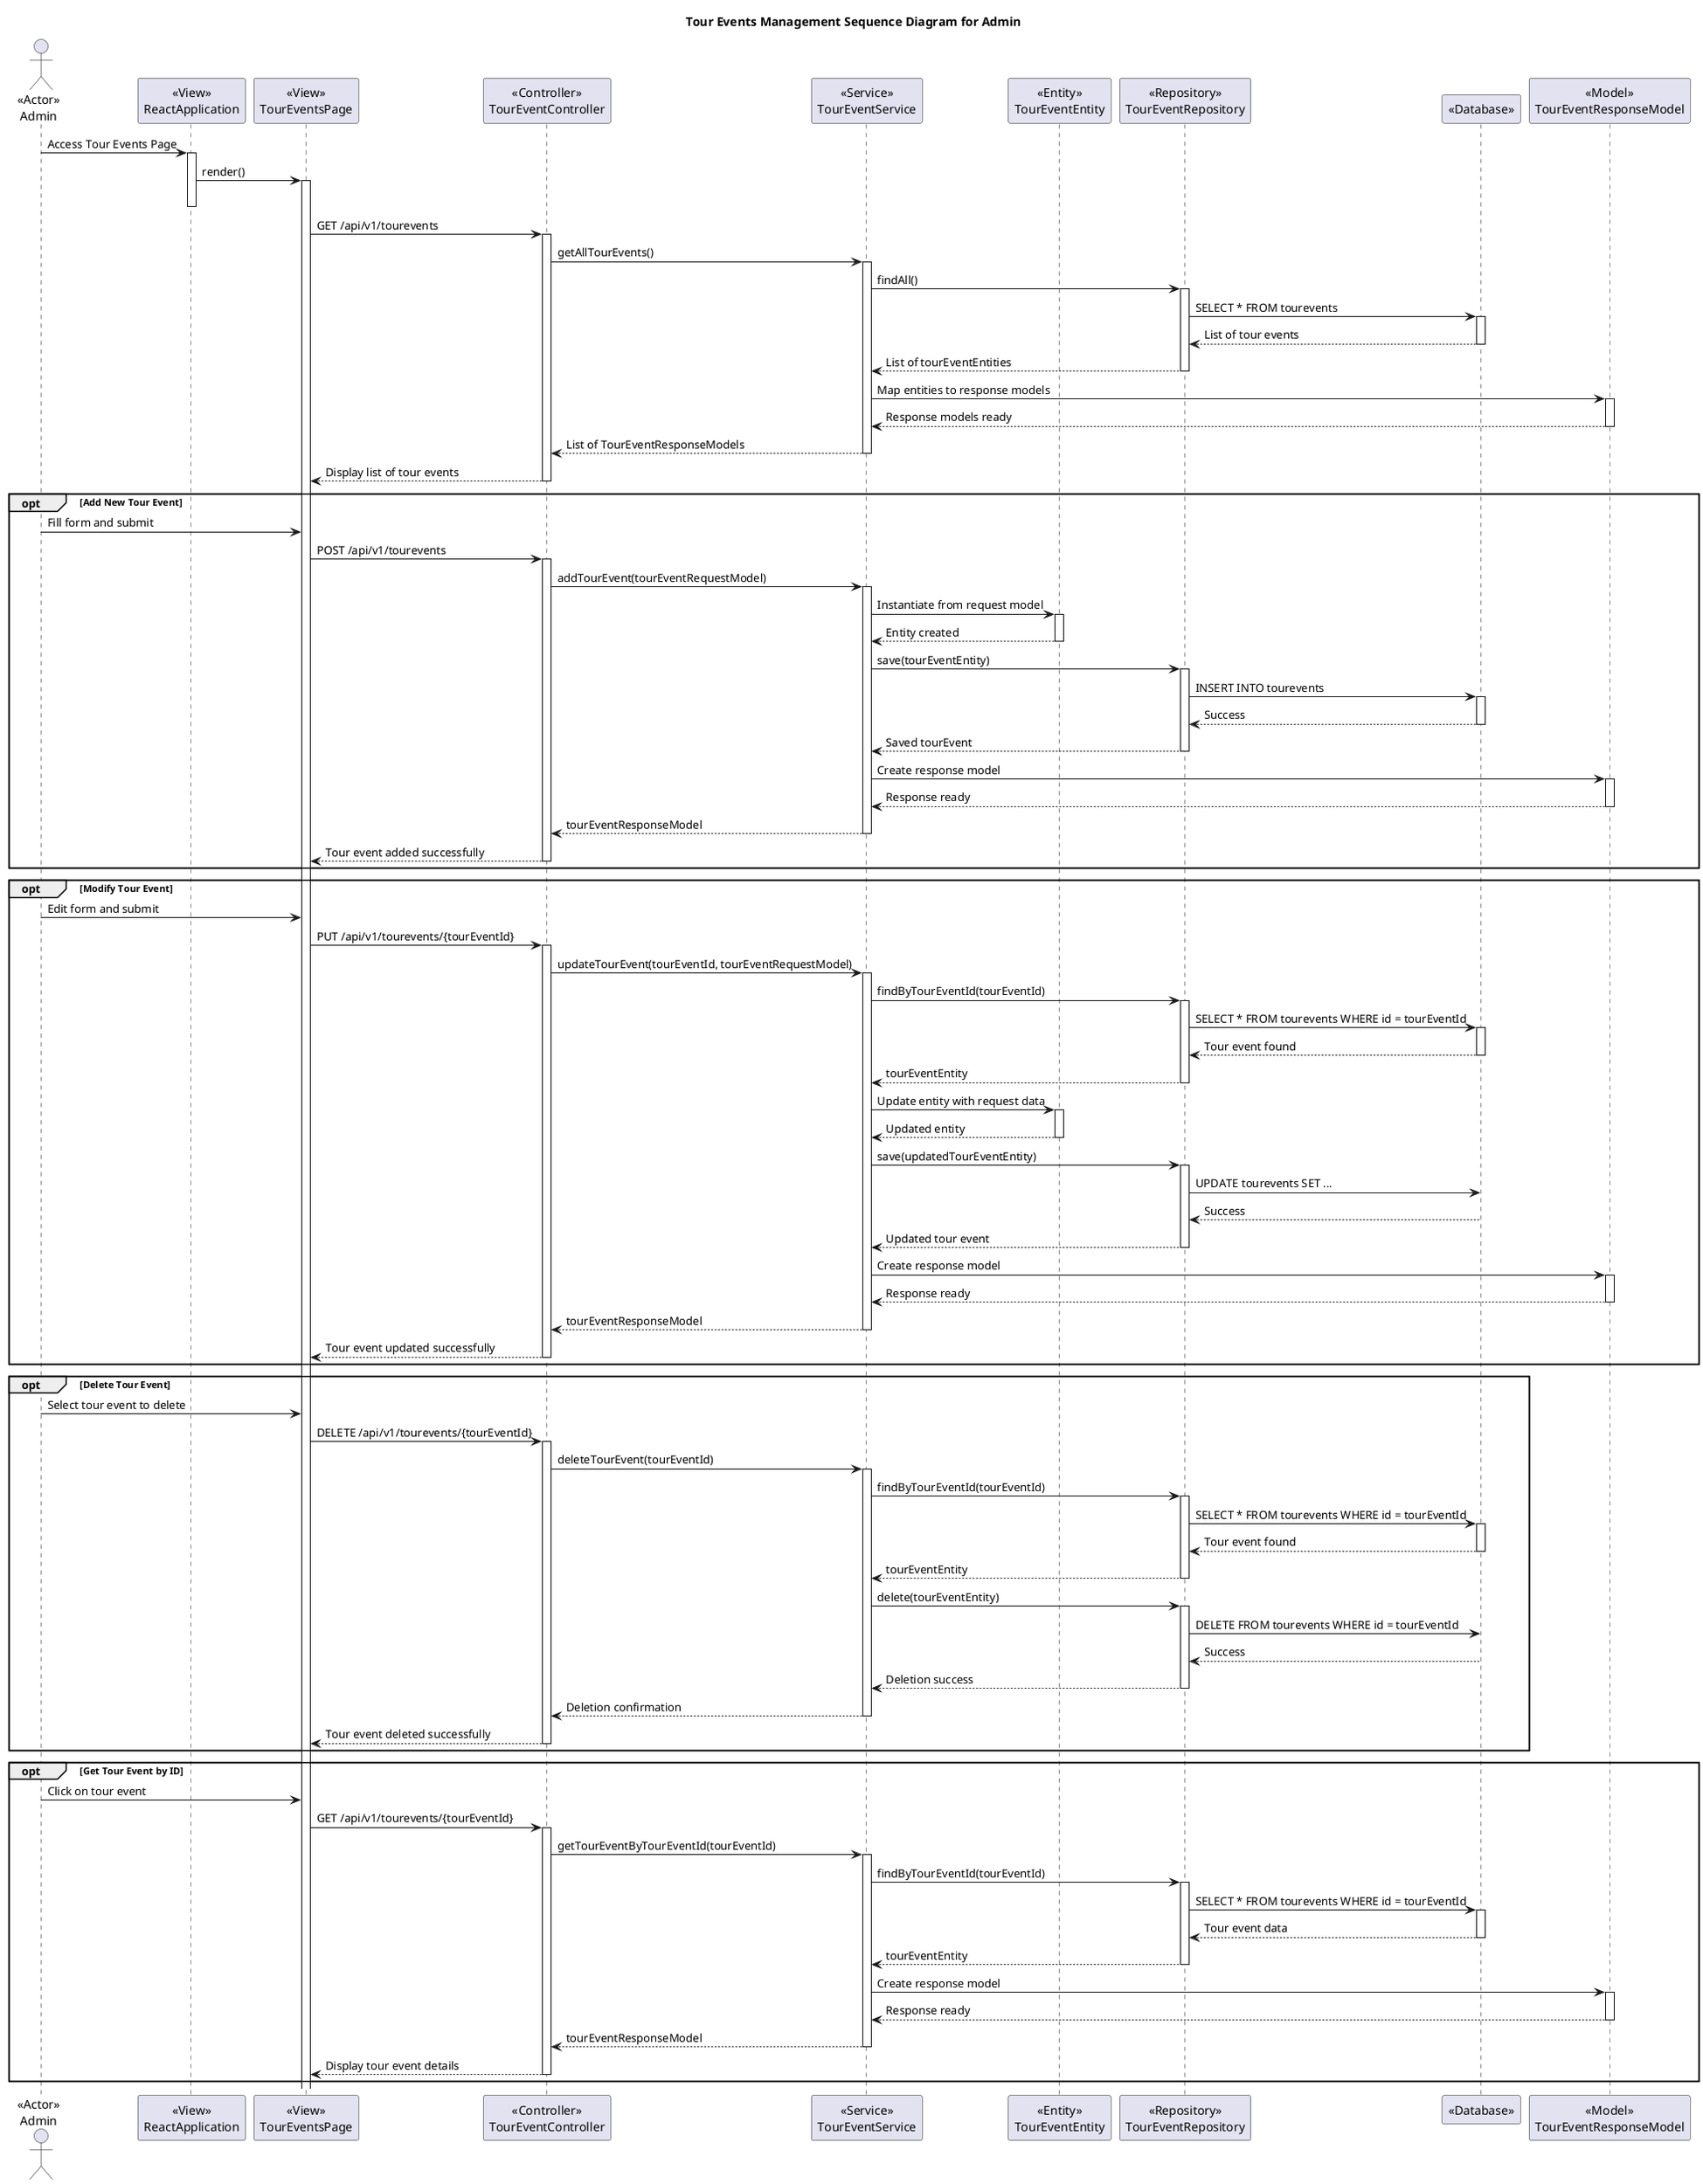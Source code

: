 @startuml
title Tour Events Management Sequence Diagram for Admin

actor Admin as "<<Actor>>\nAdmin"

participant ReactApplication as "<<View>>\nReactApplication"
participant TourEventsPage as "<<View>>\nTourEventsPage"
participant TourEventController as "<<Controller>>\nTourEventController"
participant TourEventService as "<<Service>>\nTourEventService"
participant TourEventEntity as "<<Entity>>\nTourEventEntity"
participant TourEventRepository as "<<Repository>>\nTourEventRepository"
participant Database as "<<Database>>"
participant TourEventResponseModel as "<<Model>>\nTourEventResponseModel"

Admin -> ReactApplication : Access Tour Events Page
activate ReactApplication

ReactApplication -> TourEventsPage : render()
activate TourEventsPage
deactivate ReactApplication

TourEventsPage -> TourEventController : GET /api/v1/tourevents
activate TourEventController

TourEventController -> TourEventService : getAllTourEvents()
activate TourEventService

TourEventService -> TourEventRepository : findAll()
activate TourEventRepository

TourEventRepository -> Database : SELECT * FROM tourevents
activate Database
Database --> TourEventRepository : List of tour events
deactivate Database

TourEventRepository --> TourEventService : List of tourEventEntities
deactivate TourEventRepository

TourEventService -> TourEventResponseModel : Map entities to response models
activate TourEventResponseModel
TourEventResponseModel --> TourEventService : Response models ready
deactivate TourEventResponseModel

TourEventService --> TourEventController : List of TourEventResponseModels
deactivate TourEventService

TourEventController --> TourEventsPage : Display list of tour events
deactivate TourEventController

opt Add New Tour Event
    Admin -> TourEventsPage : Fill form and submit
    TourEventsPage -> TourEventController : POST /api/v1/tourevents
    activate TourEventController

    TourEventController -> TourEventService : addTourEvent(tourEventRequestModel)
    activate TourEventService

    TourEventService -> TourEventEntity : Instantiate from request model
    activate TourEventEntity
    TourEventEntity --> TourEventService : Entity created
    deactivate TourEventEntity

    TourEventService -> TourEventRepository : save(tourEventEntity)
    activate TourEventRepository
    TourEventRepository -> Database : INSERT INTO tourevents
    activate Database
    Database --> TourEventRepository : Success
    deactivate Database
    TourEventRepository --> TourEventService : Saved tourEvent
    deactivate TourEventRepository

    TourEventService -> TourEventResponseModel : Create response model
    activate TourEventResponseModel
    TourEventResponseModel --> TourEventService : Response ready
    deactivate TourEventResponseModel

    TourEventService --> TourEventController : tourEventResponseModel
    deactivate TourEventService
    TourEventController --> TourEventsPage : Tour event added successfully
    deactivate TourEventController
end

opt Modify Tour Event
    Admin -> TourEventsPage : Edit form and submit
    TourEventsPage -> TourEventController : PUT /api/v1/tourevents/{tourEventId}
    activate TourEventController

    TourEventController -> TourEventService : updateTourEvent(tourEventId, tourEventRequestModel)
    activate TourEventService

    TourEventService -> TourEventRepository : findByTourEventId(tourEventId)
    activate TourEventRepository
    TourEventRepository -> Database : SELECT * FROM tourevents WHERE id = tourEventId
    activate Database
    Database --> TourEventRepository : Tour event found
    deactivate Database
    TourEventRepository --> TourEventService : tourEventEntity
    deactivate TourEventRepository

    TourEventService -> TourEventEntity : Update entity with request data
    activate TourEventEntity
    TourEventEntity --> TourEventService : Updated entity
    deactivate TourEventEntity

    TourEventService -> TourEventRepository : save(updatedTourEventEntity)
    activate TourEventRepository
    TourEventRepository -> Database : UPDATE tourevents SET ...
    Database --> TourEventRepository : Success
    deactivate Database
    TourEventRepository --> TourEventService : Updated tour event
    deactivate TourEventRepository

    TourEventService -> TourEventResponseModel : Create response model
    activate TourEventResponseModel
    TourEventResponseModel --> TourEventService : Response ready
    deactivate TourEventResponseModel

    TourEventService --> TourEventController : tourEventResponseModel
    deactivate TourEventService
    TourEventController --> TourEventsPage : Tour event updated successfully
    deactivate TourEventController
end

opt Delete Tour Event
    Admin -> TourEventsPage : Select tour event to delete
    TourEventsPage -> TourEventController : DELETE /api/v1/tourevents/{tourEventId}
    activate TourEventController

    TourEventController -> TourEventService : deleteTourEvent(tourEventId)
    activate TourEventService

    TourEventService -> TourEventRepository : findByTourEventId(tourEventId)
    activate TourEventRepository
    TourEventRepository -> Database : SELECT * FROM tourevents WHERE id = tourEventId
    activate Database
    Database --> TourEventRepository : Tour event found
    deactivate Database
    TourEventRepository --> TourEventService : tourEventEntity
    deactivate TourEventRepository

    TourEventService -> TourEventRepository : delete(tourEventEntity)
    activate TourEventRepository
    TourEventRepository -> Database : DELETE FROM tourevents WHERE id = tourEventId
    Database --> TourEventRepository : Success
    deactivate Database
    TourEventRepository --> TourEventService : Deletion success
    deactivate TourEventRepository

    TourEventService --> TourEventController : Deletion confirmation
    deactivate TourEventService
    TourEventController --> TourEventsPage : Tour event deleted successfully
    deactivate TourEventController
end

opt Get Tour Event by ID
    Admin -> TourEventsPage : Click on tour event
    TourEventsPage -> TourEventController : GET /api/v1/tourevents/{tourEventId}
    activate TourEventController

    TourEventController -> TourEventService : getTourEventByTourEventId(tourEventId)
    activate TourEventService

    TourEventService -> TourEventRepository : findByTourEventId(tourEventId)
    activate TourEventRepository
    TourEventRepository -> Database : SELECT * FROM tourevents WHERE id = tourEventId
    activate Database
    Database --> TourEventRepository : Tour event data
    deactivate Database
    TourEventRepository --> TourEventService : tourEventEntity
    deactivate TourEventRepository

    TourEventService -> TourEventResponseModel : Create response model
    activate TourEventResponseModel
    TourEventResponseModel --> TourEventService : Response ready
    deactivate TourEventResponseModel

    TourEventService --> TourEventController : tourEventResponseModel
    deactivate TourEventService
    TourEventController --> TourEventsPage : Display tour event details
    deactivate TourEventController
end

@enduml
